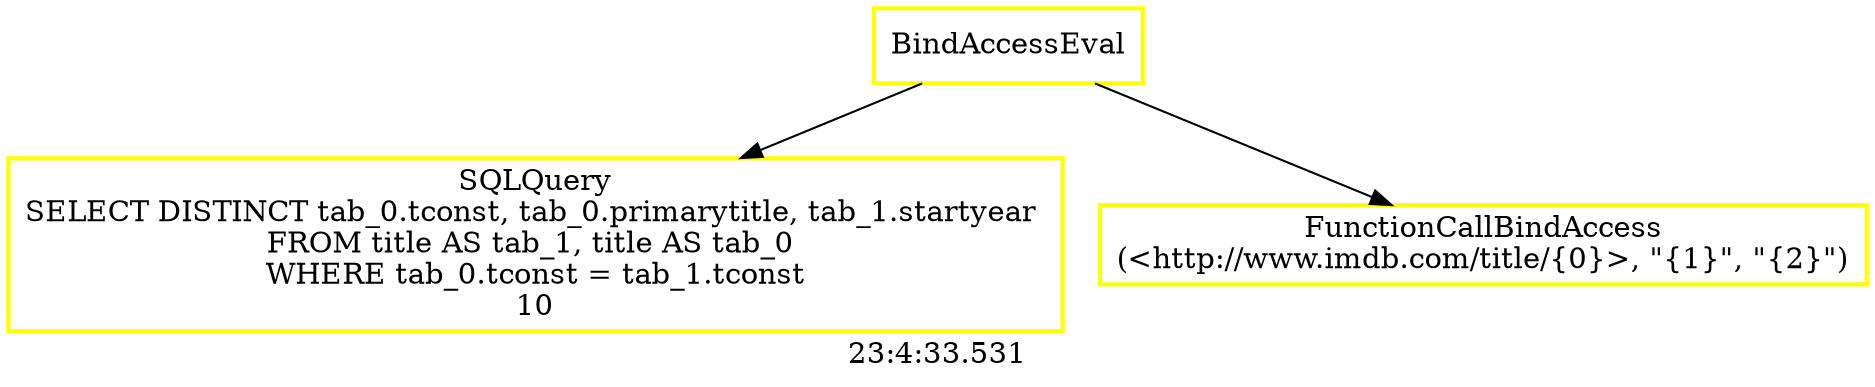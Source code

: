 digraph  g{ graph[label = "23:4:33.531"]
node [shape=rectangle, color=black, fontcolor=black, style=bold] edge [color=black] 0 [label="BindAccessEval", color = yellow] ; 
1 [label="SQLQuery
SELECT DISTINCT tab_0.tconst, tab_0.primarytitle, tab_1.startyear 
FROM title AS tab_1, title AS tab_0 
WHERE tab_0.tconst = tab_1.tconst
10", color = yellow] ; 
0 -> 1 ; 
2 [label="FunctionCallBindAccess
(<http://www.imdb.com/title/{0}>, \"{1}\", \"{2}\")", color = yellow] ; 
0 -> 2 ; 
}

